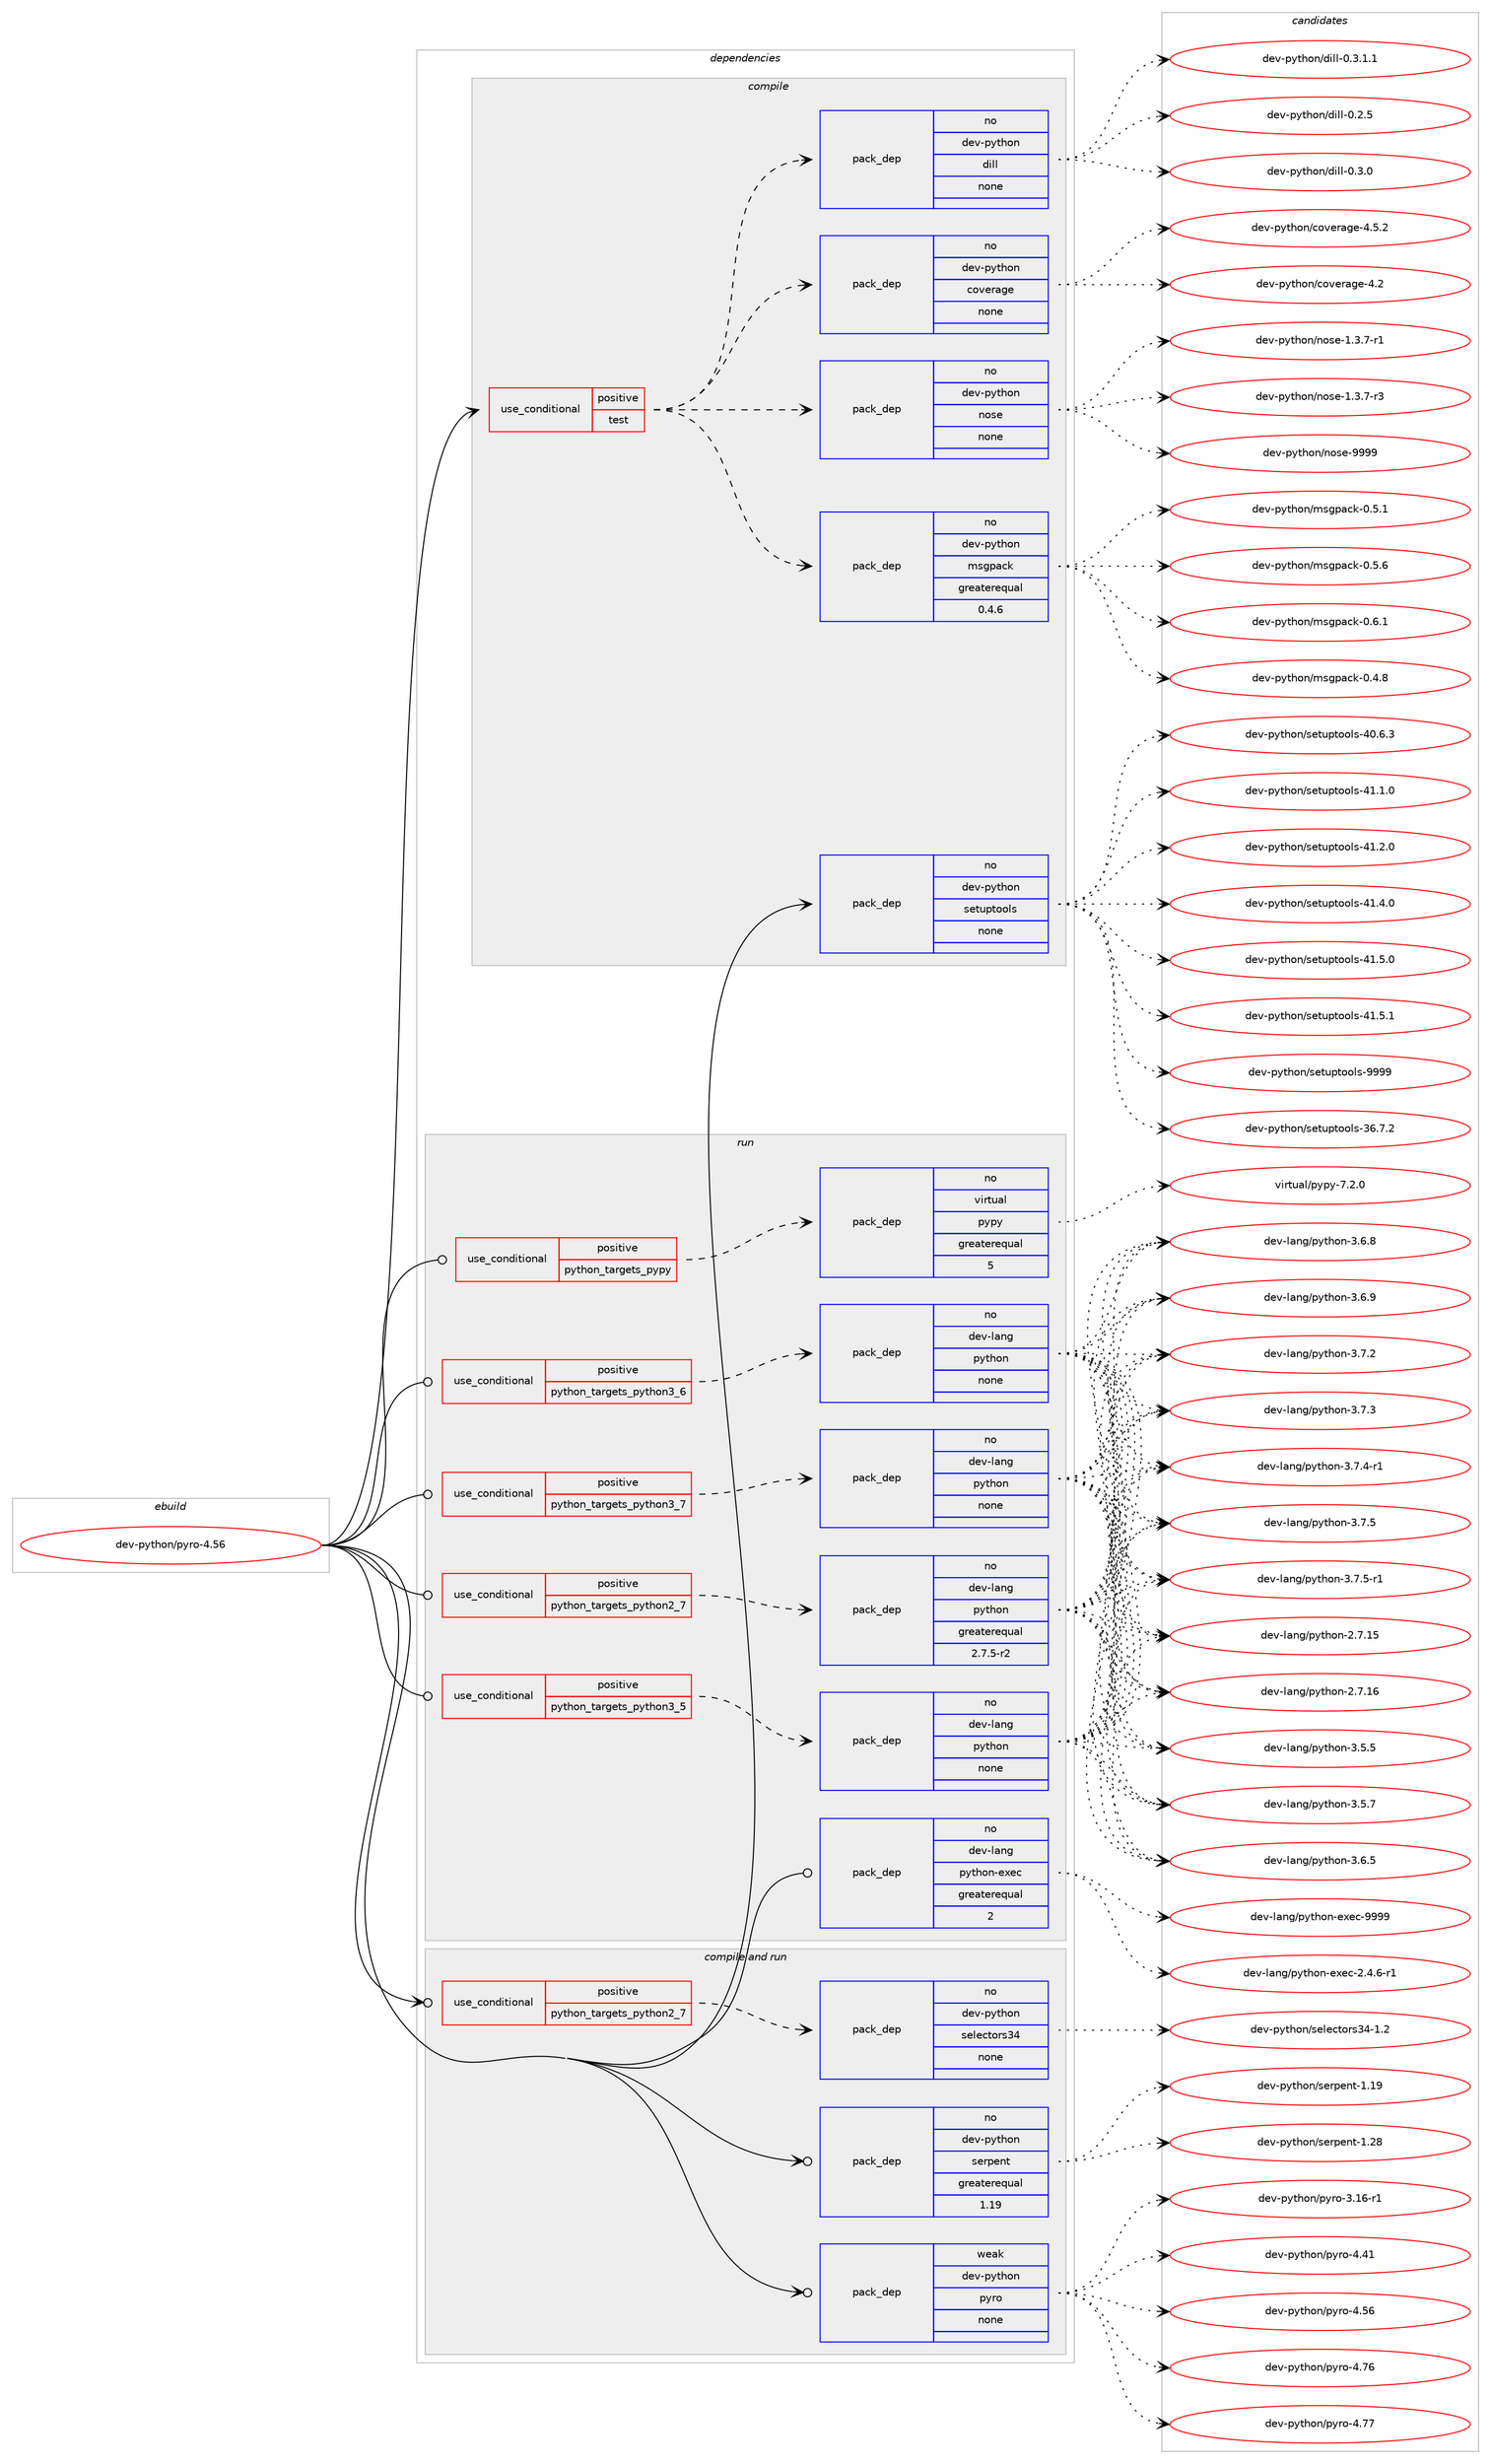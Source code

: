 digraph prolog {

# *************
# Graph options
# *************

newrank=true;
concentrate=true;
compound=true;
graph [rankdir=LR,fontname=Helvetica,fontsize=10,ranksep=1.5];#, ranksep=2.5, nodesep=0.2];
edge  [arrowhead=vee];
node  [fontname=Helvetica,fontsize=10];

# **********
# The ebuild
# **********

subgraph cluster_leftcol {
color=gray;
rank=same;
label=<<i>ebuild</i>>;
id [label="dev-python/pyro-4.56", color=red, width=4, href="../dev-python/pyro-4.56.svg"];
}

# ****************
# The dependencies
# ****************

subgraph cluster_midcol {
color=gray;
label=<<i>dependencies</i>>;
subgraph cluster_compile {
fillcolor="#eeeeee";
style=filled;
label=<<i>compile</i>>;
subgraph cond146675 {
dependency628326 [label=<<TABLE BORDER="0" CELLBORDER="1" CELLSPACING="0" CELLPADDING="4"><TR><TD ROWSPAN="3" CELLPADDING="10">use_conditional</TD></TR><TR><TD>positive</TD></TR><TR><TD>test</TD></TR></TABLE>>, shape=none, color=red];
subgraph pack469791 {
dependency628327 [label=<<TABLE BORDER="0" CELLBORDER="1" CELLSPACING="0" CELLPADDING="4" WIDTH="220"><TR><TD ROWSPAN="6" CELLPADDING="30">pack_dep</TD></TR><TR><TD WIDTH="110">no</TD></TR><TR><TD>dev-python</TD></TR><TR><TD>coverage</TD></TR><TR><TD>none</TD></TR><TR><TD></TD></TR></TABLE>>, shape=none, color=blue];
}
dependency628326:e -> dependency628327:w [weight=20,style="dashed",arrowhead="vee"];
subgraph pack469792 {
dependency628328 [label=<<TABLE BORDER="0" CELLBORDER="1" CELLSPACING="0" CELLPADDING="4" WIDTH="220"><TR><TD ROWSPAN="6" CELLPADDING="30">pack_dep</TD></TR><TR><TD WIDTH="110">no</TD></TR><TR><TD>dev-python</TD></TR><TR><TD>dill</TD></TR><TR><TD>none</TD></TR><TR><TD></TD></TR></TABLE>>, shape=none, color=blue];
}
dependency628326:e -> dependency628328:w [weight=20,style="dashed",arrowhead="vee"];
subgraph pack469793 {
dependency628329 [label=<<TABLE BORDER="0" CELLBORDER="1" CELLSPACING="0" CELLPADDING="4" WIDTH="220"><TR><TD ROWSPAN="6" CELLPADDING="30">pack_dep</TD></TR><TR><TD WIDTH="110">no</TD></TR><TR><TD>dev-python</TD></TR><TR><TD>msgpack</TD></TR><TR><TD>greaterequal</TD></TR><TR><TD>0.4.6</TD></TR></TABLE>>, shape=none, color=blue];
}
dependency628326:e -> dependency628329:w [weight=20,style="dashed",arrowhead="vee"];
subgraph pack469794 {
dependency628330 [label=<<TABLE BORDER="0" CELLBORDER="1" CELLSPACING="0" CELLPADDING="4" WIDTH="220"><TR><TD ROWSPAN="6" CELLPADDING="30">pack_dep</TD></TR><TR><TD WIDTH="110">no</TD></TR><TR><TD>dev-python</TD></TR><TR><TD>nose</TD></TR><TR><TD>none</TD></TR><TR><TD></TD></TR></TABLE>>, shape=none, color=blue];
}
dependency628326:e -> dependency628330:w [weight=20,style="dashed",arrowhead="vee"];
}
id:e -> dependency628326:w [weight=20,style="solid",arrowhead="vee"];
subgraph pack469795 {
dependency628331 [label=<<TABLE BORDER="0" CELLBORDER="1" CELLSPACING="0" CELLPADDING="4" WIDTH="220"><TR><TD ROWSPAN="6" CELLPADDING="30">pack_dep</TD></TR><TR><TD WIDTH="110">no</TD></TR><TR><TD>dev-python</TD></TR><TR><TD>setuptools</TD></TR><TR><TD>none</TD></TR><TR><TD></TD></TR></TABLE>>, shape=none, color=blue];
}
id:e -> dependency628331:w [weight=20,style="solid",arrowhead="vee"];
}
subgraph cluster_compileandrun {
fillcolor="#eeeeee";
style=filled;
label=<<i>compile and run</i>>;
subgraph cond146676 {
dependency628332 [label=<<TABLE BORDER="0" CELLBORDER="1" CELLSPACING="0" CELLPADDING="4"><TR><TD ROWSPAN="3" CELLPADDING="10">use_conditional</TD></TR><TR><TD>positive</TD></TR><TR><TD>python_targets_python2_7</TD></TR></TABLE>>, shape=none, color=red];
subgraph pack469796 {
dependency628333 [label=<<TABLE BORDER="0" CELLBORDER="1" CELLSPACING="0" CELLPADDING="4" WIDTH="220"><TR><TD ROWSPAN="6" CELLPADDING="30">pack_dep</TD></TR><TR><TD WIDTH="110">no</TD></TR><TR><TD>dev-python</TD></TR><TR><TD>selectors34</TD></TR><TR><TD>none</TD></TR><TR><TD></TD></TR></TABLE>>, shape=none, color=blue];
}
dependency628332:e -> dependency628333:w [weight=20,style="dashed",arrowhead="vee"];
}
id:e -> dependency628332:w [weight=20,style="solid",arrowhead="odotvee"];
subgraph pack469797 {
dependency628334 [label=<<TABLE BORDER="0" CELLBORDER="1" CELLSPACING="0" CELLPADDING="4" WIDTH="220"><TR><TD ROWSPAN="6" CELLPADDING="30">pack_dep</TD></TR><TR><TD WIDTH="110">no</TD></TR><TR><TD>dev-python</TD></TR><TR><TD>serpent</TD></TR><TR><TD>greaterequal</TD></TR><TR><TD>1.19</TD></TR></TABLE>>, shape=none, color=blue];
}
id:e -> dependency628334:w [weight=20,style="solid",arrowhead="odotvee"];
subgraph pack469798 {
dependency628335 [label=<<TABLE BORDER="0" CELLBORDER="1" CELLSPACING="0" CELLPADDING="4" WIDTH="220"><TR><TD ROWSPAN="6" CELLPADDING="30">pack_dep</TD></TR><TR><TD WIDTH="110">weak</TD></TR><TR><TD>dev-python</TD></TR><TR><TD>pyro</TD></TR><TR><TD>none</TD></TR><TR><TD></TD></TR></TABLE>>, shape=none, color=blue];
}
id:e -> dependency628335:w [weight=20,style="solid",arrowhead="odotvee"];
}
subgraph cluster_run {
fillcolor="#eeeeee";
style=filled;
label=<<i>run</i>>;
subgraph cond146677 {
dependency628336 [label=<<TABLE BORDER="0" CELLBORDER="1" CELLSPACING="0" CELLPADDING="4"><TR><TD ROWSPAN="3" CELLPADDING="10">use_conditional</TD></TR><TR><TD>positive</TD></TR><TR><TD>python_targets_pypy</TD></TR></TABLE>>, shape=none, color=red];
subgraph pack469799 {
dependency628337 [label=<<TABLE BORDER="0" CELLBORDER="1" CELLSPACING="0" CELLPADDING="4" WIDTH="220"><TR><TD ROWSPAN="6" CELLPADDING="30">pack_dep</TD></TR><TR><TD WIDTH="110">no</TD></TR><TR><TD>virtual</TD></TR><TR><TD>pypy</TD></TR><TR><TD>greaterequal</TD></TR><TR><TD>5</TD></TR></TABLE>>, shape=none, color=blue];
}
dependency628336:e -> dependency628337:w [weight=20,style="dashed",arrowhead="vee"];
}
id:e -> dependency628336:w [weight=20,style="solid",arrowhead="odot"];
subgraph cond146678 {
dependency628338 [label=<<TABLE BORDER="0" CELLBORDER="1" CELLSPACING="0" CELLPADDING="4"><TR><TD ROWSPAN="3" CELLPADDING="10">use_conditional</TD></TR><TR><TD>positive</TD></TR><TR><TD>python_targets_python2_7</TD></TR></TABLE>>, shape=none, color=red];
subgraph pack469800 {
dependency628339 [label=<<TABLE BORDER="0" CELLBORDER="1" CELLSPACING="0" CELLPADDING="4" WIDTH="220"><TR><TD ROWSPAN="6" CELLPADDING="30">pack_dep</TD></TR><TR><TD WIDTH="110">no</TD></TR><TR><TD>dev-lang</TD></TR><TR><TD>python</TD></TR><TR><TD>greaterequal</TD></TR><TR><TD>2.7.5-r2</TD></TR></TABLE>>, shape=none, color=blue];
}
dependency628338:e -> dependency628339:w [weight=20,style="dashed",arrowhead="vee"];
}
id:e -> dependency628338:w [weight=20,style="solid",arrowhead="odot"];
subgraph cond146679 {
dependency628340 [label=<<TABLE BORDER="0" CELLBORDER="1" CELLSPACING="0" CELLPADDING="4"><TR><TD ROWSPAN="3" CELLPADDING="10">use_conditional</TD></TR><TR><TD>positive</TD></TR><TR><TD>python_targets_python3_5</TD></TR></TABLE>>, shape=none, color=red];
subgraph pack469801 {
dependency628341 [label=<<TABLE BORDER="0" CELLBORDER="1" CELLSPACING="0" CELLPADDING="4" WIDTH="220"><TR><TD ROWSPAN="6" CELLPADDING="30">pack_dep</TD></TR><TR><TD WIDTH="110">no</TD></TR><TR><TD>dev-lang</TD></TR><TR><TD>python</TD></TR><TR><TD>none</TD></TR><TR><TD></TD></TR></TABLE>>, shape=none, color=blue];
}
dependency628340:e -> dependency628341:w [weight=20,style="dashed",arrowhead="vee"];
}
id:e -> dependency628340:w [weight=20,style="solid",arrowhead="odot"];
subgraph cond146680 {
dependency628342 [label=<<TABLE BORDER="0" CELLBORDER="1" CELLSPACING="0" CELLPADDING="4"><TR><TD ROWSPAN="3" CELLPADDING="10">use_conditional</TD></TR><TR><TD>positive</TD></TR><TR><TD>python_targets_python3_6</TD></TR></TABLE>>, shape=none, color=red];
subgraph pack469802 {
dependency628343 [label=<<TABLE BORDER="0" CELLBORDER="1" CELLSPACING="0" CELLPADDING="4" WIDTH="220"><TR><TD ROWSPAN="6" CELLPADDING="30">pack_dep</TD></TR><TR><TD WIDTH="110">no</TD></TR><TR><TD>dev-lang</TD></TR><TR><TD>python</TD></TR><TR><TD>none</TD></TR><TR><TD></TD></TR></TABLE>>, shape=none, color=blue];
}
dependency628342:e -> dependency628343:w [weight=20,style="dashed",arrowhead="vee"];
}
id:e -> dependency628342:w [weight=20,style="solid",arrowhead="odot"];
subgraph cond146681 {
dependency628344 [label=<<TABLE BORDER="0" CELLBORDER="1" CELLSPACING="0" CELLPADDING="4"><TR><TD ROWSPAN="3" CELLPADDING="10">use_conditional</TD></TR><TR><TD>positive</TD></TR><TR><TD>python_targets_python3_7</TD></TR></TABLE>>, shape=none, color=red];
subgraph pack469803 {
dependency628345 [label=<<TABLE BORDER="0" CELLBORDER="1" CELLSPACING="0" CELLPADDING="4" WIDTH="220"><TR><TD ROWSPAN="6" CELLPADDING="30">pack_dep</TD></TR><TR><TD WIDTH="110">no</TD></TR><TR><TD>dev-lang</TD></TR><TR><TD>python</TD></TR><TR><TD>none</TD></TR><TR><TD></TD></TR></TABLE>>, shape=none, color=blue];
}
dependency628344:e -> dependency628345:w [weight=20,style="dashed",arrowhead="vee"];
}
id:e -> dependency628344:w [weight=20,style="solid",arrowhead="odot"];
subgraph pack469804 {
dependency628346 [label=<<TABLE BORDER="0" CELLBORDER="1" CELLSPACING="0" CELLPADDING="4" WIDTH="220"><TR><TD ROWSPAN="6" CELLPADDING="30">pack_dep</TD></TR><TR><TD WIDTH="110">no</TD></TR><TR><TD>dev-lang</TD></TR><TR><TD>python-exec</TD></TR><TR><TD>greaterequal</TD></TR><TR><TD>2</TD></TR></TABLE>>, shape=none, color=blue];
}
id:e -> dependency628346:w [weight=20,style="solid",arrowhead="odot"];
}
}

# **************
# The candidates
# **************

subgraph cluster_choices {
rank=same;
color=gray;
label=<<i>candidates</i>>;

subgraph choice469791 {
color=black;
nodesep=1;
choice1001011184511212111610411111047991111181011149710310145524650 [label="dev-python/coverage-4.2", color=red, width=4,href="../dev-python/coverage-4.2.svg"];
choice10010111845112121116104111110479911111810111497103101455246534650 [label="dev-python/coverage-4.5.2", color=red, width=4,href="../dev-python/coverage-4.5.2.svg"];
dependency628327:e -> choice1001011184511212111610411111047991111181011149710310145524650:w [style=dotted,weight="100"];
dependency628327:e -> choice10010111845112121116104111110479911111810111497103101455246534650:w [style=dotted,weight="100"];
}
subgraph choice469792 {
color=black;
nodesep=1;
choice1001011184511212111610411111047100105108108454846504653 [label="dev-python/dill-0.2.5", color=red, width=4,href="../dev-python/dill-0.2.5.svg"];
choice1001011184511212111610411111047100105108108454846514648 [label="dev-python/dill-0.3.0", color=red, width=4,href="../dev-python/dill-0.3.0.svg"];
choice10010111845112121116104111110471001051081084548465146494649 [label="dev-python/dill-0.3.1.1", color=red, width=4,href="../dev-python/dill-0.3.1.1.svg"];
dependency628328:e -> choice1001011184511212111610411111047100105108108454846504653:w [style=dotted,weight="100"];
dependency628328:e -> choice1001011184511212111610411111047100105108108454846514648:w [style=dotted,weight="100"];
dependency628328:e -> choice10010111845112121116104111110471001051081084548465146494649:w [style=dotted,weight="100"];
}
subgraph choice469793 {
color=black;
nodesep=1;
choice10010111845112121116104111110471091151031129799107454846524656 [label="dev-python/msgpack-0.4.8", color=red, width=4,href="../dev-python/msgpack-0.4.8.svg"];
choice10010111845112121116104111110471091151031129799107454846534649 [label="dev-python/msgpack-0.5.1", color=red, width=4,href="../dev-python/msgpack-0.5.1.svg"];
choice10010111845112121116104111110471091151031129799107454846534654 [label="dev-python/msgpack-0.5.6", color=red, width=4,href="../dev-python/msgpack-0.5.6.svg"];
choice10010111845112121116104111110471091151031129799107454846544649 [label="dev-python/msgpack-0.6.1", color=red, width=4,href="../dev-python/msgpack-0.6.1.svg"];
dependency628329:e -> choice10010111845112121116104111110471091151031129799107454846524656:w [style=dotted,weight="100"];
dependency628329:e -> choice10010111845112121116104111110471091151031129799107454846534649:w [style=dotted,weight="100"];
dependency628329:e -> choice10010111845112121116104111110471091151031129799107454846534654:w [style=dotted,weight="100"];
dependency628329:e -> choice10010111845112121116104111110471091151031129799107454846544649:w [style=dotted,weight="100"];
}
subgraph choice469794 {
color=black;
nodesep=1;
choice10010111845112121116104111110471101111151014549465146554511449 [label="dev-python/nose-1.3.7-r1", color=red, width=4,href="../dev-python/nose-1.3.7-r1.svg"];
choice10010111845112121116104111110471101111151014549465146554511451 [label="dev-python/nose-1.3.7-r3", color=red, width=4,href="../dev-python/nose-1.3.7-r3.svg"];
choice10010111845112121116104111110471101111151014557575757 [label="dev-python/nose-9999", color=red, width=4,href="../dev-python/nose-9999.svg"];
dependency628330:e -> choice10010111845112121116104111110471101111151014549465146554511449:w [style=dotted,weight="100"];
dependency628330:e -> choice10010111845112121116104111110471101111151014549465146554511451:w [style=dotted,weight="100"];
dependency628330:e -> choice10010111845112121116104111110471101111151014557575757:w [style=dotted,weight="100"];
}
subgraph choice469795 {
color=black;
nodesep=1;
choice100101118451121211161041111104711510111611711211611111110811545515446554650 [label="dev-python/setuptools-36.7.2", color=red, width=4,href="../dev-python/setuptools-36.7.2.svg"];
choice100101118451121211161041111104711510111611711211611111110811545524846544651 [label="dev-python/setuptools-40.6.3", color=red, width=4,href="../dev-python/setuptools-40.6.3.svg"];
choice100101118451121211161041111104711510111611711211611111110811545524946494648 [label="dev-python/setuptools-41.1.0", color=red, width=4,href="../dev-python/setuptools-41.1.0.svg"];
choice100101118451121211161041111104711510111611711211611111110811545524946504648 [label="dev-python/setuptools-41.2.0", color=red, width=4,href="../dev-python/setuptools-41.2.0.svg"];
choice100101118451121211161041111104711510111611711211611111110811545524946524648 [label="dev-python/setuptools-41.4.0", color=red, width=4,href="../dev-python/setuptools-41.4.0.svg"];
choice100101118451121211161041111104711510111611711211611111110811545524946534648 [label="dev-python/setuptools-41.5.0", color=red, width=4,href="../dev-python/setuptools-41.5.0.svg"];
choice100101118451121211161041111104711510111611711211611111110811545524946534649 [label="dev-python/setuptools-41.5.1", color=red, width=4,href="../dev-python/setuptools-41.5.1.svg"];
choice10010111845112121116104111110471151011161171121161111111081154557575757 [label="dev-python/setuptools-9999", color=red, width=4,href="../dev-python/setuptools-9999.svg"];
dependency628331:e -> choice100101118451121211161041111104711510111611711211611111110811545515446554650:w [style=dotted,weight="100"];
dependency628331:e -> choice100101118451121211161041111104711510111611711211611111110811545524846544651:w [style=dotted,weight="100"];
dependency628331:e -> choice100101118451121211161041111104711510111611711211611111110811545524946494648:w [style=dotted,weight="100"];
dependency628331:e -> choice100101118451121211161041111104711510111611711211611111110811545524946504648:w [style=dotted,weight="100"];
dependency628331:e -> choice100101118451121211161041111104711510111611711211611111110811545524946524648:w [style=dotted,weight="100"];
dependency628331:e -> choice100101118451121211161041111104711510111611711211611111110811545524946534648:w [style=dotted,weight="100"];
dependency628331:e -> choice100101118451121211161041111104711510111611711211611111110811545524946534649:w [style=dotted,weight="100"];
dependency628331:e -> choice10010111845112121116104111110471151011161171121161111111081154557575757:w [style=dotted,weight="100"];
}
subgraph choice469796 {
color=black;
nodesep=1;
choice100101118451121211161041111104711510110810199116111114115515245494650 [label="dev-python/selectors34-1.2", color=red, width=4,href="../dev-python/selectors34-1.2.svg"];
dependency628333:e -> choice100101118451121211161041111104711510110810199116111114115515245494650:w [style=dotted,weight="100"];
}
subgraph choice469797 {
color=black;
nodesep=1;
choice10010111845112121116104111110471151011141121011101164549464957 [label="dev-python/serpent-1.19", color=red, width=4,href="../dev-python/serpent-1.19.svg"];
choice10010111845112121116104111110471151011141121011101164549465056 [label="dev-python/serpent-1.28", color=red, width=4,href="../dev-python/serpent-1.28.svg"];
dependency628334:e -> choice10010111845112121116104111110471151011141121011101164549464957:w [style=dotted,weight="100"];
dependency628334:e -> choice10010111845112121116104111110471151011141121011101164549465056:w [style=dotted,weight="100"];
}
subgraph choice469798 {
color=black;
nodesep=1;
choice100101118451121211161041111104711212111411145514649544511449 [label="dev-python/pyro-3.16-r1", color=red, width=4,href="../dev-python/pyro-3.16-r1.svg"];
choice10010111845112121116104111110471121211141114552465249 [label="dev-python/pyro-4.41", color=red, width=4,href="../dev-python/pyro-4.41.svg"];
choice10010111845112121116104111110471121211141114552465354 [label="dev-python/pyro-4.56", color=red, width=4,href="../dev-python/pyro-4.56.svg"];
choice10010111845112121116104111110471121211141114552465554 [label="dev-python/pyro-4.76", color=red, width=4,href="../dev-python/pyro-4.76.svg"];
choice10010111845112121116104111110471121211141114552465555 [label="dev-python/pyro-4.77", color=red, width=4,href="../dev-python/pyro-4.77.svg"];
dependency628335:e -> choice100101118451121211161041111104711212111411145514649544511449:w [style=dotted,weight="100"];
dependency628335:e -> choice10010111845112121116104111110471121211141114552465249:w [style=dotted,weight="100"];
dependency628335:e -> choice10010111845112121116104111110471121211141114552465354:w [style=dotted,weight="100"];
dependency628335:e -> choice10010111845112121116104111110471121211141114552465554:w [style=dotted,weight="100"];
dependency628335:e -> choice10010111845112121116104111110471121211141114552465555:w [style=dotted,weight="100"];
}
subgraph choice469799 {
color=black;
nodesep=1;
choice1181051141161179710847112121112121455546504648 [label="virtual/pypy-7.2.0", color=red, width=4,href="../virtual/pypy-7.2.0.svg"];
dependency628337:e -> choice1181051141161179710847112121112121455546504648:w [style=dotted,weight="100"];
}
subgraph choice469800 {
color=black;
nodesep=1;
choice10010111845108971101034711212111610411111045504655464953 [label="dev-lang/python-2.7.15", color=red, width=4,href="../dev-lang/python-2.7.15.svg"];
choice10010111845108971101034711212111610411111045504655464954 [label="dev-lang/python-2.7.16", color=red, width=4,href="../dev-lang/python-2.7.16.svg"];
choice100101118451089711010347112121116104111110455146534653 [label="dev-lang/python-3.5.5", color=red, width=4,href="../dev-lang/python-3.5.5.svg"];
choice100101118451089711010347112121116104111110455146534655 [label="dev-lang/python-3.5.7", color=red, width=4,href="../dev-lang/python-3.5.7.svg"];
choice100101118451089711010347112121116104111110455146544653 [label="dev-lang/python-3.6.5", color=red, width=4,href="../dev-lang/python-3.6.5.svg"];
choice100101118451089711010347112121116104111110455146544656 [label="dev-lang/python-3.6.8", color=red, width=4,href="../dev-lang/python-3.6.8.svg"];
choice100101118451089711010347112121116104111110455146544657 [label="dev-lang/python-3.6.9", color=red, width=4,href="../dev-lang/python-3.6.9.svg"];
choice100101118451089711010347112121116104111110455146554650 [label="dev-lang/python-3.7.2", color=red, width=4,href="../dev-lang/python-3.7.2.svg"];
choice100101118451089711010347112121116104111110455146554651 [label="dev-lang/python-3.7.3", color=red, width=4,href="../dev-lang/python-3.7.3.svg"];
choice1001011184510897110103471121211161041111104551465546524511449 [label="dev-lang/python-3.7.4-r1", color=red, width=4,href="../dev-lang/python-3.7.4-r1.svg"];
choice100101118451089711010347112121116104111110455146554653 [label="dev-lang/python-3.7.5", color=red, width=4,href="../dev-lang/python-3.7.5.svg"];
choice1001011184510897110103471121211161041111104551465546534511449 [label="dev-lang/python-3.7.5-r1", color=red, width=4,href="../dev-lang/python-3.7.5-r1.svg"];
dependency628339:e -> choice10010111845108971101034711212111610411111045504655464953:w [style=dotted,weight="100"];
dependency628339:e -> choice10010111845108971101034711212111610411111045504655464954:w [style=dotted,weight="100"];
dependency628339:e -> choice100101118451089711010347112121116104111110455146534653:w [style=dotted,weight="100"];
dependency628339:e -> choice100101118451089711010347112121116104111110455146534655:w [style=dotted,weight="100"];
dependency628339:e -> choice100101118451089711010347112121116104111110455146544653:w [style=dotted,weight="100"];
dependency628339:e -> choice100101118451089711010347112121116104111110455146544656:w [style=dotted,weight="100"];
dependency628339:e -> choice100101118451089711010347112121116104111110455146544657:w [style=dotted,weight="100"];
dependency628339:e -> choice100101118451089711010347112121116104111110455146554650:w [style=dotted,weight="100"];
dependency628339:e -> choice100101118451089711010347112121116104111110455146554651:w [style=dotted,weight="100"];
dependency628339:e -> choice1001011184510897110103471121211161041111104551465546524511449:w [style=dotted,weight="100"];
dependency628339:e -> choice100101118451089711010347112121116104111110455146554653:w [style=dotted,weight="100"];
dependency628339:e -> choice1001011184510897110103471121211161041111104551465546534511449:w [style=dotted,weight="100"];
}
subgraph choice469801 {
color=black;
nodesep=1;
choice10010111845108971101034711212111610411111045504655464953 [label="dev-lang/python-2.7.15", color=red, width=4,href="../dev-lang/python-2.7.15.svg"];
choice10010111845108971101034711212111610411111045504655464954 [label="dev-lang/python-2.7.16", color=red, width=4,href="../dev-lang/python-2.7.16.svg"];
choice100101118451089711010347112121116104111110455146534653 [label="dev-lang/python-3.5.5", color=red, width=4,href="../dev-lang/python-3.5.5.svg"];
choice100101118451089711010347112121116104111110455146534655 [label="dev-lang/python-3.5.7", color=red, width=4,href="../dev-lang/python-3.5.7.svg"];
choice100101118451089711010347112121116104111110455146544653 [label="dev-lang/python-3.6.5", color=red, width=4,href="../dev-lang/python-3.6.5.svg"];
choice100101118451089711010347112121116104111110455146544656 [label="dev-lang/python-3.6.8", color=red, width=4,href="../dev-lang/python-3.6.8.svg"];
choice100101118451089711010347112121116104111110455146544657 [label="dev-lang/python-3.6.9", color=red, width=4,href="../dev-lang/python-3.6.9.svg"];
choice100101118451089711010347112121116104111110455146554650 [label="dev-lang/python-3.7.2", color=red, width=4,href="../dev-lang/python-3.7.2.svg"];
choice100101118451089711010347112121116104111110455146554651 [label="dev-lang/python-3.7.3", color=red, width=4,href="../dev-lang/python-3.7.3.svg"];
choice1001011184510897110103471121211161041111104551465546524511449 [label="dev-lang/python-3.7.4-r1", color=red, width=4,href="../dev-lang/python-3.7.4-r1.svg"];
choice100101118451089711010347112121116104111110455146554653 [label="dev-lang/python-3.7.5", color=red, width=4,href="../dev-lang/python-3.7.5.svg"];
choice1001011184510897110103471121211161041111104551465546534511449 [label="dev-lang/python-3.7.5-r1", color=red, width=4,href="../dev-lang/python-3.7.5-r1.svg"];
dependency628341:e -> choice10010111845108971101034711212111610411111045504655464953:w [style=dotted,weight="100"];
dependency628341:e -> choice10010111845108971101034711212111610411111045504655464954:w [style=dotted,weight="100"];
dependency628341:e -> choice100101118451089711010347112121116104111110455146534653:w [style=dotted,weight="100"];
dependency628341:e -> choice100101118451089711010347112121116104111110455146534655:w [style=dotted,weight="100"];
dependency628341:e -> choice100101118451089711010347112121116104111110455146544653:w [style=dotted,weight="100"];
dependency628341:e -> choice100101118451089711010347112121116104111110455146544656:w [style=dotted,weight="100"];
dependency628341:e -> choice100101118451089711010347112121116104111110455146544657:w [style=dotted,weight="100"];
dependency628341:e -> choice100101118451089711010347112121116104111110455146554650:w [style=dotted,weight="100"];
dependency628341:e -> choice100101118451089711010347112121116104111110455146554651:w [style=dotted,weight="100"];
dependency628341:e -> choice1001011184510897110103471121211161041111104551465546524511449:w [style=dotted,weight="100"];
dependency628341:e -> choice100101118451089711010347112121116104111110455146554653:w [style=dotted,weight="100"];
dependency628341:e -> choice1001011184510897110103471121211161041111104551465546534511449:w [style=dotted,weight="100"];
}
subgraph choice469802 {
color=black;
nodesep=1;
choice10010111845108971101034711212111610411111045504655464953 [label="dev-lang/python-2.7.15", color=red, width=4,href="../dev-lang/python-2.7.15.svg"];
choice10010111845108971101034711212111610411111045504655464954 [label="dev-lang/python-2.7.16", color=red, width=4,href="../dev-lang/python-2.7.16.svg"];
choice100101118451089711010347112121116104111110455146534653 [label="dev-lang/python-3.5.5", color=red, width=4,href="../dev-lang/python-3.5.5.svg"];
choice100101118451089711010347112121116104111110455146534655 [label="dev-lang/python-3.5.7", color=red, width=4,href="../dev-lang/python-3.5.7.svg"];
choice100101118451089711010347112121116104111110455146544653 [label="dev-lang/python-3.6.5", color=red, width=4,href="../dev-lang/python-3.6.5.svg"];
choice100101118451089711010347112121116104111110455146544656 [label="dev-lang/python-3.6.8", color=red, width=4,href="../dev-lang/python-3.6.8.svg"];
choice100101118451089711010347112121116104111110455146544657 [label="dev-lang/python-3.6.9", color=red, width=4,href="../dev-lang/python-3.6.9.svg"];
choice100101118451089711010347112121116104111110455146554650 [label="dev-lang/python-3.7.2", color=red, width=4,href="../dev-lang/python-3.7.2.svg"];
choice100101118451089711010347112121116104111110455146554651 [label="dev-lang/python-3.7.3", color=red, width=4,href="../dev-lang/python-3.7.3.svg"];
choice1001011184510897110103471121211161041111104551465546524511449 [label="dev-lang/python-3.7.4-r1", color=red, width=4,href="../dev-lang/python-3.7.4-r1.svg"];
choice100101118451089711010347112121116104111110455146554653 [label="dev-lang/python-3.7.5", color=red, width=4,href="../dev-lang/python-3.7.5.svg"];
choice1001011184510897110103471121211161041111104551465546534511449 [label="dev-lang/python-3.7.5-r1", color=red, width=4,href="../dev-lang/python-3.7.5-r1.svg"];
dependency628343:e -> choice10010111845108971101034711212111610411111045504655464953:w [style=dotted,weight="100"];
dependency628343:e -> choice10010111845108971101034711212111610411111045504655464954:w [style=dotted,weight="100"];
dependency628343:e -> choice100101118451089711010347112121116104111110455146534653:w [style=dotted,weight="100"];
dependency628343:e -> choice100101118451089711010347112121116104111110455146534655:w [style=dotted,weight="100"];
dependency628343:e -> choice100101118451089711010347112121116104111110455146544653:w [style=dotted,weight="100"];
dependency628343:e -> choice100101118451089711010347112121116104111110455146544656:w [style=dotted,weight="100"];
dependency628343:e -> choice100101118451089711010347112121116104111110455146544657:w [style=dotted,weight="100"];
dependency628343:e -> choice100101118451089711010347112121116104111110455146554650:w [style=dotted,weight="100"];
dependency628343:e -> choice100101118451089711010347112121116104111110455146554651:w [style=dotted,weight="100"];
dependency628343:e -> choice1001011184510897110103471121211161041111104551465546524511449:w [style=dotted,weight="100"];
dependency628343:e -> choice100101118451089711010347112121116104111110455146554653:w [style=dotted,weight="100"];
dependency628343:e -> choice1001011184510897110103471121211161041111104551465546534511449:w [style=dotted,weight="100"];
}
subgraph choice469803 {
color=black;
nodesep=1;
choice10010111845108971101034711212111610411111045504655464953 [label="dev-lang/python-2.7.15", color=red, width=4,href="../dev-lang/python-2.7.15.svg"];
choice10010111845108971101034711212111610411111045504655464954 [label="dev-lang/python-2.7.16", color=red, width=4,href="../dev-lang/python-2.7.16.svg"];
choice100101118451089711010347112121116104111110455146534653 [label="dev-lang/python-3.5.5", color=red, width=4,href="../dev-lang/python-3.5.5.svg"];
choice100101118451089711010347112121116104111110455146534655 [label="dev-lang/python-3.5.7", color=red, width=4,href="../dev-lang/python-3.5.7.svg"];
choice100101118451089711010347112121116104111110455146544653 [label="dev-lang/python-3.6.5", color=red, width=4,href="../dev-lang/python-3.6.5.svg"];
choice100101118451089711010347112121116104111110455146544656 [label="dev-lang/python-3.6.8", color=red, width=4,href="../dev-lang/python-3.6.8.svg"];
choice100101118451089711010347112121116104111110455146544657 [label="dev-lang/python-3.6.9", color=red, width=4,href="../dev-lang/python-3.6.9.svg"];
choice100101118451089711010347112121116104111110455146554650 [label="dev-lang/python-3.7.2", color=red, width=4,href="../dev-lang/python-3.7.2.svg"];
choice100101118451089711010347112121116104111110455146554651 [label="dev-lang/python-3.7.3", color=red, width=4,href="../dev-lang/python-3.7.3.svg"];
choice1001011184510897110103471121211161041111104551465546524511449 [label="dev-lang/python-3.7.4-r1", color=red, width=4,href="../dev-lang/python-3.7.4-r1.svg"];
choice100101118451089711010347112121116104111110455146554653 [label="dev-lang/python-3.7.5", color=red, width=4,href="../dev-lang/python-3.7.5.svg"];
choice1001011184510897110103471121211161041111104551465546534511449 [label="dev-lang/python-3.7.5-r1", color=red, width=4,href="../dev-lang/python-3.7.5-r1.svg"];
dependency628345:e -> choice10010111845108971101034711212111610411111045504655464953:w [style=dotted,weight="100"];
dependency628345:e -> choice10010111845108971101034711212111610411111045504655464954:w [style=dotted,weight="100"];
dependency628345:e -> choice100101118451089711010347112121116104111110455146534653:w [style=dotted,weight="100"];
dependency628345:e -> choice100101118451089711010347112121116104111110455146534655:w [style=dotted,weight="100"];
dependency628345:e -> choice100101118451089711010347112121116104111110455146544653:w [style=dotted,weight="100"];
dependency628345:e -> choice100101118451089711010347112121116104111110455146544656:w [style=dotted,weight="100"];
dependency628345:e -> choice100101118451089711010347112121116104111110455146544657:w [style=dotted,weight="100"];
dependency628345:e -> choice100101118451089711010347112121116104111110455146554650:w [style=dotted,weight="100"];
dependency628345:e -> choice100101118451089711010347112121116104111110455146554651:w [style=dotted,weight="100"];
dependency628345:e -> choice1001011184510897110103471121211161041111104551465546524511449:w [style=dotted,weight="100"];
dependency628345:e -> choice100101118451089711010347112121116104111110455146554653:w [style=dotted,weight="100"];
dependency628345:e -> choice1001011184510897110103471121211161041111104551465546534511449:w [style=dotted,weight="100"];
}
subgraph choice469804 {
color=black;
nodesep=1;
choice10010111845108971101034711212111610411111045101120101994550465246544511449 [label="dev-lang/python-exec-2.4.6-r1", color=red, width=4,href="../dev-lang/python-exec-2.4.6-r1.svg"];
choice10010111845108971101034711212111610411111045101120101994557575757 [label="dev-lang/python-exec-9999", color=red, width=4,href="../dev-lang/python-exec-9999.svg"];
dependency628346:e -> choice10010111845108971101034711212111610411111045101120101994550465246544511449:w [style=dotted,weight="100"];
dependency628346:e -> choice10010111845108971101034711212111610411111045101120101994557575757:w [style=dotted,weight="100"];
}
}

}
